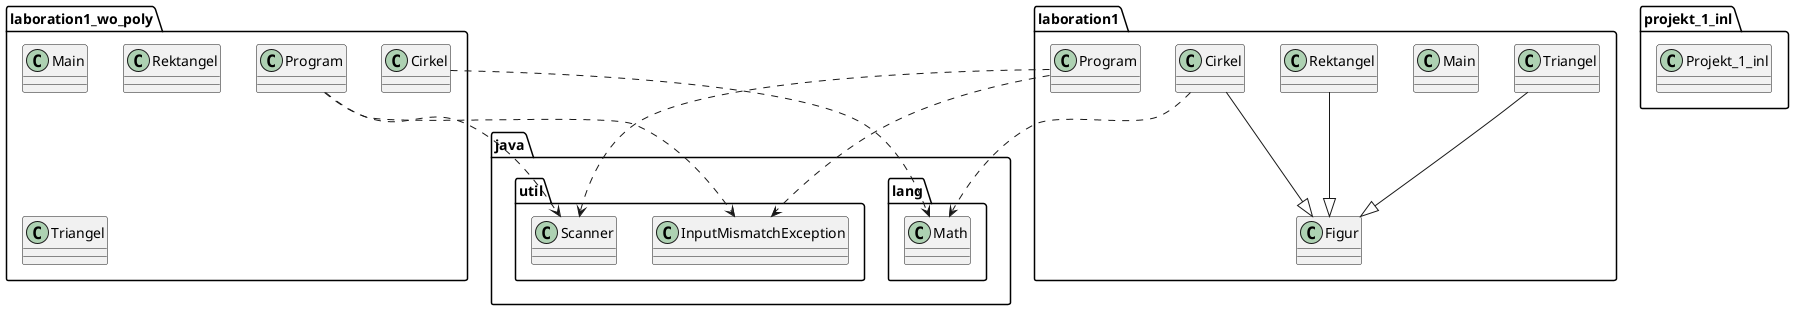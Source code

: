 @startuml
class java.lang.Math
class java.util.InputMismatchException
class java.util.Scanner
class laboration1.Cirkel
class laboration1.Figur
class laboration1.Main
class laboration1.Program
class laboration1.Rektangel
class laboration1.Triangel
class laboration1_wo_poly.Cirkel
class laboration1_wo_poly.Main
class laboration1_wo_poly.Program
class laboration1_wo_poly.Rektangel
class laboration1_wo_poly.Triangel
class projekt_1_inl.Projekt_1_inl
laboration1.Cirkel ..> java.lang.Math
laboration1.Cirkel --|> laboration1.Figur
laboration1.Program ..> java.util.InputMismatchException
laboration1.Program ..> java.util.Scanner
laboration1.Rektangel --|> laboration1.Figur
laboration1.Triangel --|> laboration1.Figur
laboration1_wo_poly.Cirkel ..> java.lang.Math
laboration1_wo_poly.Program ..> java.util.InputMismatchException
laboration1_wo_poly.Program ..> java.util.Scanner
@enduml